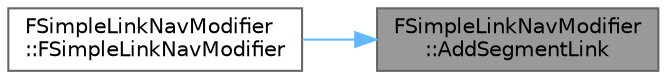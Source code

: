 digraph "FSimpleLinkNavModifier::AddSegmentLink"
{
 // INTERACTIVE_SVG=YES
 // LATEX_PDF_SIZE
  bgcolor="transparent";
  edge [fontname=Helvetica,fontsize=10,labelfontname=Helvetica,labelfontsize=10];
  node [fontname=Helvetica,fontsize=10,shape=box,height=0.2,width=0.4];
  rankdir="RL";
  Node1 [id="Node000001",label="FSimpleLinkNavModifier\l::AddSegmentLink",height=0.2,width=0.4,color="gray40", fillcolor="grey60", style="filled", fontcolor="black",tooltip=" "];
  Node1 -> Node2 [id="edge1_Node000001_Node000002",dir="back",color="steelblue1",style="solid",tooltip=" "];
  Node2 [id="Node000002",label="FSimpleLinkNavModifier\l::FSimpleLinkNavModifier",height=0.2,width=0.4,color="grey40", fillcolor="white", style="filled",URL="$db/d28/structFSimpleLinkNavModifier.html#a3a414bb883278addfb6ace9ad8183348",tooltip=" "];
}
